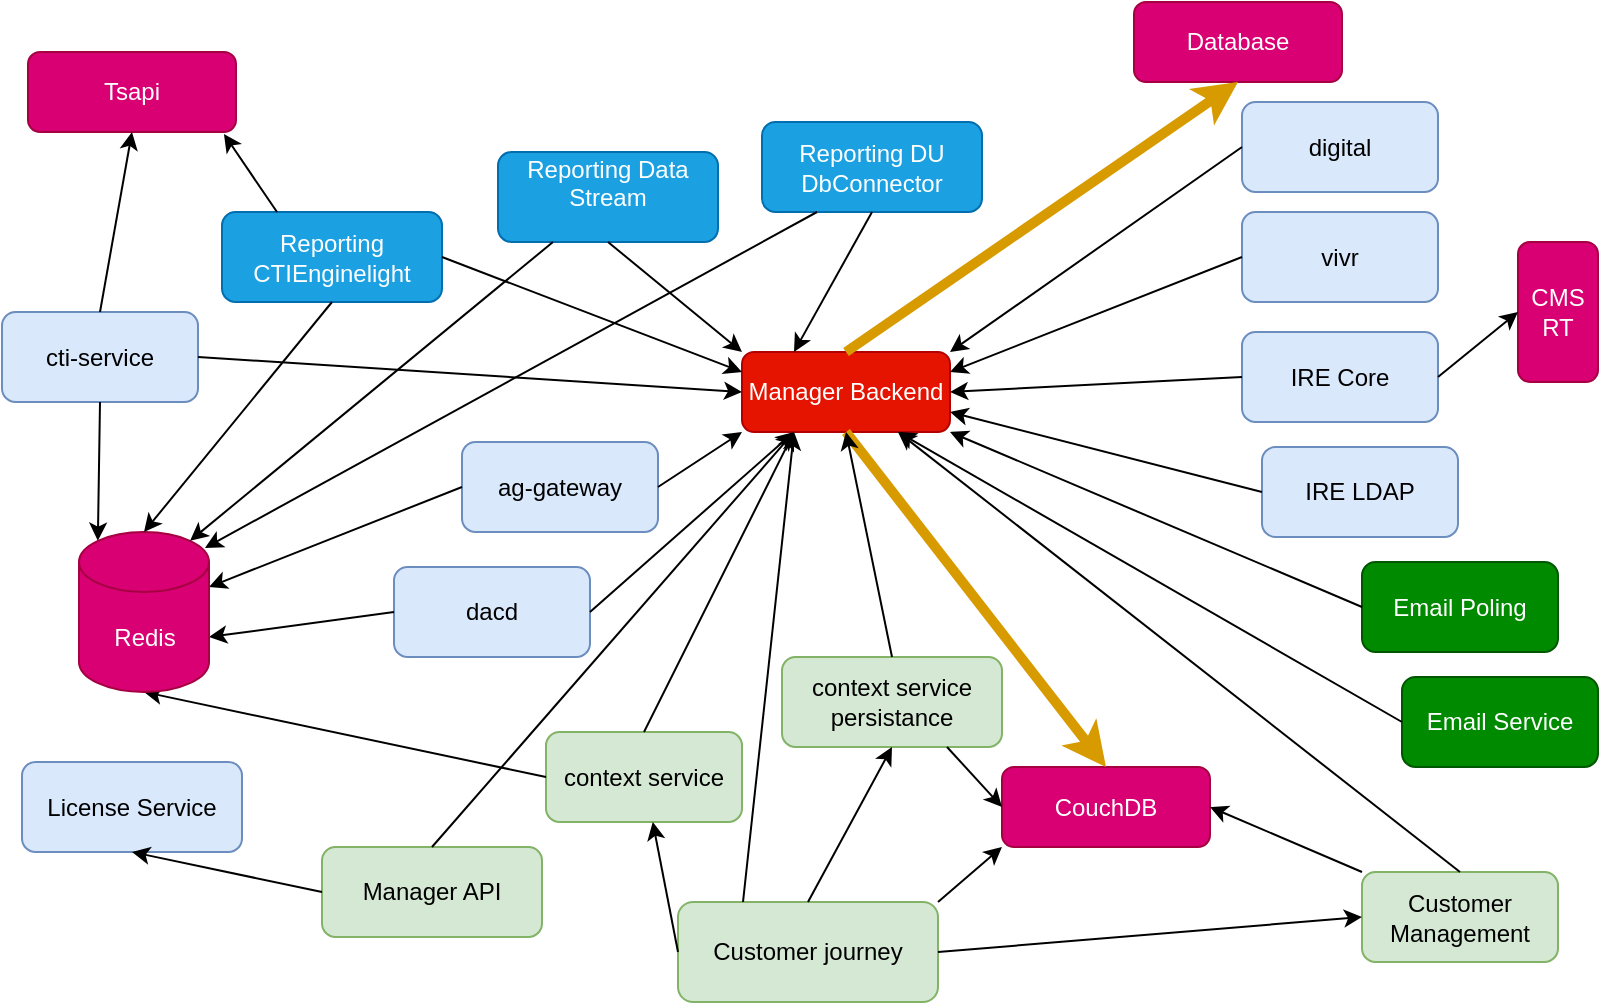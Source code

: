 <mxfile version="25.0.3">
  <diagram name="Page-1" id="WQPqMdeyKdulp-aRrnpO">
    <mxGraphModel dx="1434" dy="1930" grid="1" gridSize="10" guides="1" tooltips="1" connect="1" arrows="1" fold="1" page="1" pageScale="1" pageWidth="827" pageHeight="1169" math="0" shadow="0">
      <root>
        <mxCell id="0" />
        <mxCell id="1" parent="0" />
        <mxCell id="NRnYJko5um5GgNG7eBxP-1" value="Database" style="rounded=1;whiteSpace=wrap;html=1;fillColor=#d80073;strokeColor=#A50040;fontColor=#ffffff;" vertex="1" parent="1">
          <mxGeometry x="576" y="-5" width="104" height="40" as="geometry" />
        </mxCell>
        <mxCell id="NRnYJko5um5GgNG7eBxP-2" value="CouchDB" style="rounded=1;whiteSpace=wrap;html=1;fillColor=#d80073;strokeColor=#A50040;fontColor=#ffffff;" vertex="1" parent="1">
          <mxGeometry x="510" y="377.5" width="104" height="40" as="geometry" />
        </mxCell>
        <mxCell id="NRnYJko5um5GgNG7eBxP-3" value="Manager Backend" style="rounded=1;whiteSpace=wrap;html=1;fillColor=#e51400;strokeColor=#B20000;fontColor=#ffffff;" vertex="1" parent="1">
          <mxGeometry x="380" y="170" width="104" height="40" as="geometry" />
        </mxCell>
        <mxCell id="NRnYJko5um5GgNG7eBxP-8" value="" style="endArrow=classic;html=1;rounded=0;entryX=0.5;entryY=1;entryDx=0;entryDy=0;exitX=0.5;exitY=0;exitDx=0;exitDy=0;fillColor=#ffe6cc;strokeColor=#d79b00;strokeWidth=5;" edge="1" parent="1" source="NRnYJko5um5GgNG7eBxP-3" target="NRnYJko5um5GgNG7eBxP-1">
          <mxGeometry width="50" height="50" relative="1" as="geometry">
            <mxPoint x="230" y="190" as="sourcePoint" />
            <mxPoint x="280" y="140" as="targetPoint" />
          </mxGeometry>
        </mxCell>
        <mxCell id="NRnYJko5um5GgNG7eBxP-9" value="" style="endArrow=classic;html=1;rounded=0;entryX=0.5;entryY=0;entryDx=0;entryDy=0;exitX=0.5;exitY=1;exitDx=0;exitDy=0;strokeWidth=5;fillColor=#ffe6cc;strokeColor=#d79b00;" edge="1" parent="1" source="NRnYJko5um5GgNG7eBxP-3" target="NRnYJko5um5GgNG7eBxP-2">
          <mxGeometry width="50" height="50" relative="1" as="geometry">
            <mxPoint x="388" y="160" as="sourcePoint" />
            <mxPoint x="280" y="100" as="targetPoint" />
          </mxGeometry>
        </mxCell>
        <mxCell id="NRnYJko5um5GgNG7eBxP-10" value="dacd" style="rounded=1;whiteSpace=wrap;html=1;fillColor=#dae8fc;strokeColor=#6c8ebf;" vertex="1" parent="1">
          <mxGeometry x="206" y="277.5" width="98" height="45" as="geometry" />
        </mxCell>
        <mxCell id="NRnYJko5um5GgNG7eBxP-11" value="" style="endArrow=classic;html=1;rounded=0;entryX=0.25;entryY=1;entryDx=0;entryDy=0;exitX=1;exitY=0.5;exitDx=0;exitDy=0;" edge="1" parent="1" source="NRnYJko5um5GgNG7eBxP-10" target="NRnYJko5um5GgNG7eBxP-3">
          <mxGeometry width="50" height="50" relative="1" as="geometry">
            <mxPoint x="290" y="440" as="sourcePoint" />
            <mxPoint x="340" y="390" as="targetPoint" />
          </mxGeometry>
        </mxCell>
        <mxCell id="NRnYJko5um5GgNG7eBxP-12" value="" style="endArrow=classic;html=1;rounded=0;entryX=1;entryY=0;entryDx=0;entryDy=52.5;exitX=0;exitY=0.5;exitDx=0;exitDy=0;entryPerimeter=0;" edge="1" parent="1" source="NRnYJko5um5GgNG7eBxP-10" target="NRnYJko5um5GgNG7eBxP-65">
          <mxGeometry width="50" height="50" relative="1" as="geometry">
            <mxPoint x="500" y="270" as="sourcePoint" />
            <mxPoint x="324" y="220" as="targetPoint" />
          </mxGeometry>
        </mxCell>
        <mxCell id="NRnYJko5um5GgNG7eBxP-13" value="ag-gateway" style="rounded=1;whiteSpace=wrap;html=1;fillColor=#dae8fc;strokeColor=#6c8ebf;" vertex="1" parent="1">
          <mxGeometry x="240" y="215" width="98" height="45" as="geometry" />
        </mxCell>
        <mxCell id="NRnYJko5um5GgNG7eBxP-14" value="" style="endArrow=classic;html=1;rounded=0;entryX=0;entryY=1;entryDx=0;entryDy=0;exitX=1;exitY=0.5;exitDx=0;exitDy=0;" edge="1" parent="1" source="NRnYJko5um5GgNG7eBxP-13" target="NRnYJko5um5GgNG7eBxP-3">
          <mxGeometry width="50" height="50" relative="1" as="geometry">
            <mxPoint x="500" y="293" as="sourcePoint" />
            <mxPoint x="134" y="290" as="targetPoint" />
          </mxGeometry>
        </mxCell>
        <mxCell id="NRnYJko5um5GgNG7eBxP-15" value="" style="endArrow=classic;html=1;rounded=0;entryX=1;entryY=0;entryDx=0;entryDy=27.5;exitX=0;exitY=0.5;exitDx=0;exitDy=0;entryPerimeter=0;" edge="1" parent="1" source="NRnYJko5um5GgNG7eBxP-13" target="NRnYJko5um5GgNG7eBxP-65">
          <mxGeometry width="50" height="50" relative="1" as="geometry">
            <mxPoint x="500" y="350" as="sourcePoint" />
            <mxPoint x="324" y="230" as="targetPoint" />
          </mxGeometry>
        </mxCell>
        <mxCell id="NRnYJko5um5GgNG7eBxP-16" value="Tsapi" style="rounded=1;whiteSpace=wrap;html=1;fillColor=#d80073;strokeColor=#A50040;fontColor=#ffffff;" vertex="1" parent="1">
          <mxGeometry x="23" y="20" width="104" height="40" as="geometry" />
        </mxCell>
        <mxCell id="NRnYJko5um5GgNG7eBxP-17" value="cti-service" style="rounded=1;whiteSpace=wrap;html=1;fillColor=#dae8fc;strokeColor=#6c8ebf;" vertex="1" parent="1">
          <mxGeometry x="10" y="150" width="98" height="45" as="geometry" />
        </mxCell>
        <mxCell id="NRnYJko5um5GgNG7eBxP-18" value="" style="endArrow=classic;html=1;rounded=0;entryX=0;entryY=0.5;entryDx=0;entryDy=0;exitX=1;exitY=0.5;exitDx=0;exitDy=0;" edge="1" parent="1" source="NRnYJko5um5GgNG7eBxP-17" target="NRnYJko5um5GgNG7eBxP-3">
          <mxGeometry width="50" height="50" relative="1" as="geometry">
            <mxPoint x="510" y="363" as="sourcePoint" />
            <mxPoint x="134" y="290" as="targetPoint" />
          </mxGeometry>
        </mxCell>
        <mxCell id="NRnYJko5um5GgNG7eBxP-19" value="" style="endArrow=classic;html=1;rounded=0;entryX=0.145;entryY=0;entryDx=0;entryDy=4.35;exitX=0.5;exitY=1;exitDx=0;exitDy=0;entryPerimeter=0;" edge="1" parent="1" source="NRnYJko5um5GgNG7eBxP-17" target="NRnYJko5um5GgNG7eBxP-65">
          <mxGeometry width="50" height="50" relative="1" as="geometry">
            <mxPoint x="520" y="373" as="sourcePoint" />
            <mxPoint x="144" y="300" as="targetPoint" />
          </mxGeometry>
        </mxCell>
        <mxCell id="NRnYJko5um5GgNG7eBxP-20" value="" style="endArrow=classic;html=1;rounded=0;entryX=0.5;entryY=1;entryDx=0;entryDy=0;exitX=0.5;exitY=0;exitDx=0;exitDy=0;" edge="1" parent="1" source="NRnYJko5um5GgNG7eBxP-17" target="NRnYJko5um5GgNG7eBxP-16">
          <mxGeometry width="50" height="50" relative="1" as="geometry">
            <mxPoint x="190" y="230" as="sourcePoint" />
            <mxPoint x="134" y="300" as="targetPoint" />
          </mxGeometry>
        </mxCell>
        <mxCell id="NRnYJko5um5GgNG7eBxP-21" value="digital" style="rounded=1;whiteSpace=wrap;html=1;fillColor=#dae8fc;strokeColor=#6c8ebf;" vertex="1" parent="1">
          <mxGeometry x="630" y="45" width="98" height="45" as="geometry" />
        </mxCell>
        <mxCell id="NRnYJko5um5GgNG7eBxP-22" value="vivr" style="rounded=1;whiteSpace=wrap;html=1;fillColor=#dae8fc;strokeColor=#6c8ebf;" vertex="1" parent="1">
          <mxGeometry x="630" y="100" width="98" height="45" as="geometry" />
        </mxCell>
        <mxCell id="NRnYJko5um5GgNG7eBxP-23" value="" style="endArrow=classic;html=1;rounded=0;exitX=0;exitY=0.5;exitDx=0;exitDy=0;entryX=1;entryY=0;entryDx=0;entryDy=0;" edge="1" parent="1" source="NRnYJko5um5GgNG7eBxP-21" target="NRnYJko5um5GgNG7eBxP-3">
          <mxGeometry width="50" height="50" relative="1" as="geometry">
            <mxPoint x="790" y="190" as="sourcePoint" />
            <mxPoint x="510" y="150" as="targetPoint" />
          </mxGeometry>
        </mxCell>
        <mxCell id="NRnYJko5um5GgNG7eBxP-24" value="" style="endArrow=classic;html=1;rounded=0;entryX=1;entryY=0.25;entryDx=0;entryDy=0;exitX=0;exitY=0.5;exitDx=0;exitDy=0;" edge="1" parent="1" source="NRnYJko5um5GgNG7eBxP-22" target="NRnYJko5um5GgNG7eBxP-3">
          <mxGeometry width="50" height="50" relative="1" as="geometry">
            <mxPoint x="800" y="200" as="sourcePoint" />
            <mxPoint x="494" y="200" as="targetPoint" />
          </mxGeometry>
        </mxCell>
        <mxCell id="NRnYJko5um5GgNG7eBxP-25" value="context service" style="rounded=1;whiteSpace=wrap;html=1;fillColor=#d5e8d4;strokeColor=#82b366;" vertex="1" parent="1">
          <mxGeometry x="282" y="360" width="98" height="45" as="geometry" />
        </mxCell>
        <mxCell id="NRnYJko5um5GgNG7eBxP-26" value="" style="endArrow=classic;html=1;rounded=0;entryX=0.5;entryY=1;entryDx=0;entryDy=0;exitX=0;exitY=0.5;exitDx=0;exitDy=0;entryPerimeter=0;" edge="1" parent="1" source="NRnYJko5um5GgNG7eBxP-25" target="NRnYJko5um5GgNG7eBxP-65">
          <mxGeometry width="50" height="50" relative="1" as="geometry">
            <mxPoint x="119" y="340" as="sourcePoint" />
            <mxPoint x="442" y="220" as="targetPoint" />
          </mxGeometry>
        </mxCell>
        <mxCell id="NRnYJko5um5GgNG7eBxP-27" value="context service persistance" style="rounded=1;whiteSpace=wrap;html=1;fillColor=#d5e8d4;strokeColor=#82b366;" vertex="1" parent="1">
          <mxGeometry x="400" y="322.5" width="110" height="45" as="geometry" />
        </mxCell>
        <mxCell id="NRnYJko5um5GgNG7eBxP-28" value="" style="endArrow=classic;html=1;rounded=0;entryX=0;entryY=0.5;entryDx=0;entryDy=0;exitX=0.75;exitY=1;exitDx=0;exitDy=0;" edge="1" parent="1" source="NRnYJko5um5GgNG7eBxP-27" target="NRnYJko5um5GgNG7eBxP-2">
          <mxGeometry width="50" height="50" relative="1" as="geometry">
            <mxPoint x="119" y="450" as="sourcePoint" />
            <mxPoint x="236" y="223" as="targetPoint" />
          </mxGeometry>
        </mxCell>
        <mxCell id="NRnYJko5um5GgNG7eBxP-29" value="Customer journey" style="rounded=1;whiteSpace=wrap;html=1;fillColor=#d5e8d4;strokeColor=#82b366;" vertex="1" parent="1">
          <mxGeometry x="348" y="445" width="130" height="50" as="geometry" />
        </mxCell>
        <mxCell id="NRnYJko5um5GgNG7eBxP-30" value="" style="endArrow=classic;html=1;rounded=0;entryX=0;entryY=1;entryDx=0;entryDy=0;exitX=1;exitY=0;exitDx=0;exitDy=0;" edge="1" parent="1" source="NRnYJko5um5GgNG7eBxP-29" target="NRnYJko5um5GgNG7eBxP-2">
          <mxGeometry width="50" height="50" relative="1" as="geometry">
            <mxPoint x="183" y="520" as="sourcePoint" />
            <mxPoint x="598" y="150" as="targetPoint" />
          </mxGeometry>
        </mxCell>
        <mxCell id="NRnYJko5um5GgNG7eBxP-31" value="Customer Management" style="rounded=1;whiteSpace=wrap;html=1;fillColor=#d5e8d4;strokeColor=#82b366;" vertex="1" parent="1">
          <mxGeometry x="690" y="430" width="98" height="45" as="geometry" />
        </mxCell>
        <mxCell id="NRnYJko5um5GgNG7eBxP-32" value="" style="endArrow=classic;html=1;rounded=0;entryX=1;entryY=0.5;entryDx=0;entryDy=0;exitX=0;exitY=0;exitDx=0;exitDy=0;" edge="1" parent="1" source="NRnYJko5um5GgNG7eBxP-31" target="NRnYJko5um5GgNG7eBxP-2">
          <mxGeometry width="50" height="50" relative="1" as="geometry">
            <mxPoint x="507" y="470" as="sourcePoint" />
            <mxPoint x="618" y="150" as="targetPoint" />
          </mxGeometry>
        </mxCell>
        <mxCell id="NRnYJko5um5GgNG7eBxP-33" value="" style="endArrow=classic;html=1;rounded=0;entryX=0;entryY=0.5;entryDx=0;entryDy=0;exitX=1;exitY=0.5;exitDx=0;exitDy=0;" edge="1" parent="1" source="NRnYJko5um5GgNG7eBxP-29" target="NRnYJko5um5GgNG7eBxP-31">
          <mxGeometry width="50" height="50" relative="1" as="geometry">
            <mxPoint x="567" y="660" as="sourcePoint" />
            <mxPoint x="520" y="540" as="targetPoint" />
          </mxGeometry>
        </mxCell>
        <mxCell id="NRnYJko5um5GgNG7eBxP-34" value="" style="endArrow=classic;html=1;rounded=0;exitX=0;exitY=0.5;exitDx=0;exitDy=0;" edge="1" parent="1" source="NRnYJko5um5GgNG7eBxP-29" target="NRnYJko5um5GgNG7eBxP-25">
          <mxGeometry width="50" height="50" relative="1" as="geometry">
            <mxPoint x="507" y="495" as="sourcePoint" />
            <mxPoint x="570" y="493" as="targetPoint" />
          </mxGeometry>
        </mxCell>
        <mxCell id="NRnYJko5um5GgNG7eBxP-35" value="" style="endArrow=classic;html=1;rounded=0;exitX=0.5;exitY=0;exitDx=0;exitDy=0;entryX=0.5;entryY=1;entryDx=0;entryDy=0;" edge="1" parent="1" source="NRnYJko5um5GgNG7eBxP-29" target="NRnYJko5um5GgNG7eBxP-27">
          <mxGeometry width="50" height="50" relative="1" as="geometry">
            <mxPoint x="367" y="568" as="sourcePoint" />
            <mxPoint x="210" y="540" as="targetPoint" />
          </mxGeometry>
        </mxCell>
        <mxCell id="NRnYJko5um5GgNG7eBxP-37" value="Manager API" style="rounded=1;whiteSpace=wrap;html=1;fillColor=#d5e8d4;strokeColor=#82b366;" vertex="1" parent="1">
          <mxGeometry x="170" y="417.5" width="110" height="45" as="geometry" />
        </mxCell>
        <mxCell id="NRnYJko5um5GgNG7eBxP-38" value="License Service" style="rounded=1;whiteSpace=wrap;html=1;fillColor=#dae8fc;strokeColor=#6c8ebf;" vertex="1" parent="1">
          <mxGeometry x="20" y="375" width="110" height="45" as="geometry" />
        </mxCell>
        <mxCell id="NRnYJko5um5GgNG7eBxP-39" value="" style="endArrow=classic;html=1;rounded=0;exitX=0;exitY=0.5;exitDx=0;exitDy=0;entryX=0.5;entryY=1;entryDx=0;entryDy=0;" edge="1" parent="1" source="NRnYJko5um5GgNG7eBxP-37" target="NRnYJko5um5GgNG7eBxP-38">
          <mxGeometry width="50" height="50" relative="1" as="geometry">
            <mxPoint x="377" y="508" as="sourcePoint" />
            <mxPoint x="174" y="558" as="targetPoint" />
          </mxGeometry>
        </mxCell>
        <mxCell id="NRnYJko5um5GgNG7eBxP-40" value="IRE Core" style="rounded=1;whiteSpace=wrap;html=1;fillColor=#dae8fc;strokeColor=#6c8ebf;" vertex="1" parent="1">
          <mxGeometry x="630" y="160" width="98" height="45" as="geometry" />
        </mxCell>
        <mxCell id="NRnYJko5um5GgNG7eBxP-41" value="IRE LDAP" style="rounded=1;whiteSpace=wrap;html=1;fillColor=#dae8fc;strokeColor=#6c8ebf;" vertex="1" parent="1">
          <mxGeometry x="640" y="217.5" width="98" height="45" as="geometry" />
        </mxCell>
        <mxCell id="NRnYJko5um5GgNG7eBxP-42" value="" style="endArrow=classic;html=1;rounded=0;entryX=1;entryY=0.5;entryDx=0;entryDy=0;exitX=0;exitY=0.5;exitDx=0;exitDy=0;" edge="1" parent="1" source="NRnYJko5um5GgNG7eBxP-40" target="NRnYJko5um5GgNG7eBxP-3">
          <mxGeometry width="50" height="50" relative="1" as="geometry">
            <mxPoint x="702" y="273" as="sourcePoint" />
            <mxPoint x="494" y="210" as="targetPoint" />
          </mxGeometry>
        </mxCell>
        <mxCell id="NRnYJko5um5GgNG7eBxP-43" value="" style="endArrow=classic;html=1;rounded=0;entryX=1;entryY=0.75;entryDx=0;entryDy=0;exitX=0;exitY=0.5;exitDx=0;exitDy=0;" edge="1" parent="1" source="NRnYJko5um5GgNG7eBxP-41" target="NRnYJko5um5GgNG7eBxP-3">
          <mxGeometry width="50" height="50" relative="1" as="geometry">
            <mxPoint x="702" y="333" as="sourcePoint" />
            <mxPoint x="494" y="210" as="targetPoint" />
          </mxGeometry>
        </mxCell>
        <mxCell id="NRnYJko5um5GgNG7eBxP-44" value="CMS RT" style="rounded=1;whiteSpace=wrap;html=1;fillColor=#d80073;strokeColor=#A50040;fontColor=#ffffff;" vertex="1" parent="1">
          <mxGeometry x="768" y="115" width="40" height="70" as="geometry" />
        </mxCell>
        <mxCell id="NRnYJko5um5GgNG7eBxP-45" value="" style="endArrow=classic;html=1;rounded=0;exitX=1;exitY=0.5;exitDx=0;exitDy=0;entryX=0;entryY=0.5;entryDx=0;entryDy=0;" edge="1" parent="1" source="NRnYJko5um5GgNG7eBxP-40" target="NRnYJko5um5GgNG7eBxP-44">
          <mxGeometry width="50" height="50" relative="1" as="geometry">
            <mxPoint x="860" y="420" as="sourcePoint" />
            <mxPoint x="890" y="350" as="targetPoint" />
          </mxGeometry>
        </mxCell>
        <mxCell id="NRnYJko5um5GgNG7eBxP-46" value="Email Poling" style="rounded=1;whiteSpace=wrap;html=1;fillColor=#008a00;fontColor=#ffffff;strokeColor=#005700;" vertex="1" parent="1">
          <mxGeometry x="690" y="275" width="98" height="45" as="geometry" />
        </mxCell>
        <mxCell id="NRnYJko5um5GgNG7eBxP-47" value="Email Service" style="rounded=1;whiteSpace=wrap;html=1;fillColor=#008a00;fontColor=#ffffff;strokeColor=#005700;" vertex="1" parent="1">
          <mxGeometry x="710" y="332.5" width="98" height="45" as="geometry" />
        </mxCell>
        <mxCell id="NRnYJko5um5GgNG7eBxP-48" value="" style="endArrow=classic;html=1;rounded=0;entryX=1;entryY=1;entryDx=0;entryDy=0;exitX=0;exitY=0.5;exitDx=0;exitDy=0;" edge="1" parent="1" source="NRnYJko5um5GgNG7eBxP-46" target="NRnYJko5um5GgNG7eBxP-3">
          <mxGeometry width="50" height="50" relative="1" as="geometry">
            <mxPoint x="770" y="403" as="sourcePoint" />
            <mxPoint x="468" y="220" as="targetPoint" />
          </mxGeometry>
        </mxCell>
        <mxCell id="NRnYJko5um5GgNG7eBxP-49" value="" style="endArrow=classic;html=1;rounded=0;exitX=0;exitY=0.5;exitDx=0;exitDy=0;entryX=0.75;entryY=1;entryDx=0;entryDy=0;" edge="1" parent="1" source="NRnYJko5um5GgNG7eBxP-47" target="NRnYJko5um5GgNG7eBxP-3">
          <mxGeometry width="50" height="50" relative="1" as="geometry">
            <mxPoint x="770" y="473" as="sourcePoint" />
            <mxPoint x="550" y="320" as="targetPoint" />
          </mxGeometry>
        </mxCell>
        <mxCell id="NRnYJko5um5GgNG7eBxP-50" value="Reporting Data Stream&lt;div&gt;&lt;br&gt;&lt;/div&gt;" style="rounded=1;whiteSpace=wrap;html=1;fillColor=#1ba1e2;fontColor=#ffffff;strokeColor=#006EAF;" vertex="1" parent="1">
          <mxGeometry x="258" y="70" width="110" height="45" as="geometry" />
        </mxCell>
        <mxCell id="NRnYJko5um5GgNG7eBxP-51" value="Reporting CTIEnginelight" style="rounded=1;whiteSpace=wrap;html=1;fillColor=#1ba1e2;fontColor=#ffffff;strokeColor=#006EAF;" vertex="1" parent="1">
          <mxGeometry x="120" y="100" width="110" height="45" as="geometry" />
        </mxCell>
        <mxCell id="NRnYJko5um5GgNG7eBxP-52" value="Reporting DU DbConnector" style="rounded=1;whiteSpace=wrap;html=1;fillColor=#1ba1e2;fontColor=#ffffff;strokeColor=#006EAF;" vertex="1" parent="1">
          <mxGeometry x="390" y="55" width="110" height="45" as="geometry" />
        </mxCell>
        <mxCell id="NRnYJko5um5GgNG7eBxP-53" value="" style="endArrow=classic;html=1;rounded=0;entryX=0;entryY=0.25;entryDx=0;entryDy=0;exitX=1;exitY=0.5;exitDx=0;exitDy=0;" edge="1" parent="1" source="NRnYJko5um5GgNG7eBxP-51" target="NRnYJko5um5GgNG7eBxP-3">
          <mxGeometry width="50" height="50" relative="1" as="geometry">
            <mxPoint x="442" y="180" as="sourcePoint" />
            <mxPoint x="616" y="48" as="targetPoint" />
          </mxGeometry>
        </mxCell>
        <mxCell id="NRnYJko5um5GgNG7eBxP-54" value="" style="endArrow=classic;html=1;rounded=0;entryX=0.25;entryY=0;entryDx=0;entryDy=0;exitX=0.5;exitY=1;exitDx=0;exitDy=0;" edge="1" parent="1" source="NRnYJko5um5GgNG7eBxP-52" target="NRnYJko5um5GgNG7eBxP-3">
          <mxGeometry width="50" height="50" relative="1" as="geometry">
            <mxPoint x="405" y="45" as="sourcePoint" />
            <mxPoint x="442" y="180" as="targetPoint" />
          </mxGeometry>
        </mxCell>
        <mxCell id="NRnYJko5um5GgNG7eBxP-55" value="" style="endArrow=classic;html=1;rounded=0;entryX=0;entryY=0;entryDx=0;entryDy=0;exitX=0.5;exitY=1;exitDx=0;exitDy=0;" edge="1" parent="1" source="NRnYJko5um5GgNG7eBxP-50" target="NRnYJko5um5GgNG7eBxP-3">
          <mxGeometry width="50" height="50" relative="1" as="geometry">
            <mxPoint x="335" y="40" as="sourcePoint" />
            <mxPoint x="416" y="180" as="targetPoint" />
          </mxGeometry>
        </mxCell>
        <mxCell id="NRnYJko5um5GgNG7eBxP-56" value="" style="endArrow=classic;html=1;rounded=0;exitX=0.25;exitY=0;exitDx=0;exitDy=0;entryX=0.942;entryY=1.025;entryDx=0;entryDy=0;entryPerimeter=0;" edge="1" parent="1" source="NRnYJko5um5GgNG7eBxP-51" target="NRnYJko5um5GgNG7eBxP-16">
          <mxGeometry width="50" height="50" relative="1" as="geometry">
            <mxPoint x="85" y="50" as="sourcePoint" />
            <mxPoint x="390" y="190" as="targetPoint" />
          </mxGeometry>
        </mxCell>
        <mxCell id="NRnYJko5um5GgNG7eBxP-65" value="Redis" style="shape=cylinder3;whiteSpace=wrap;html=1;boundedLbl=1;backgroundOutline=1;size=15;fillColor=#d80073;strokeColor=#A50040;fontColor=#ffffff;" vertex="1" parent="1">
          <mxGeometry x="48.5" y="260" width="65" height="80" as="geometry" />
        </mxCell>
        <mxCell id="NRnYJko5um5GgNG7eBxP-66" value="" style="endArrow=classic;html=1;rounded=0;entryX=0.855;entryY=0;entryDx=0;entryDy=4.35;exitX=0.25;exitY=1;exitDx=0;exitDy=0;entryPerimeter=0;" edge="1" parent="1" source="NRnYJko5um5GgNG7eBxP-50" target="NRnYJko5um5GgNG7eBxP-65">
          <mxGeometry width="50" height="50" relative="1" as="geometry">
            <mxPoint x="140" y="200" as="sourcePoint" />
            <mxPoint x="390" y="200" as="targetPoint" />
          </mxGeometry>
        </mxCell>
        <mxCell id="NRnYJko5um5GgNG7eBxP-67" value="" style="endArrow=classic;html=1;rounded=0;entryX=0.969;entryY=0.1;entryDx=0;entryDy=0;exitX=0.25;exitY=1;exitDx=0;exitDy=0;entryPerimeter=0;" edge="1" parent="1" source="NRnYJko5um5GgNG7eBxP-52" target="NRnYJko5um5GgNG7eBxP-65">
          <mxGeometry width="50" height="50" relative="1" as="geometry">
            <mxPoint x="296" y="125" as="sourcePoint" />
            <mxPoint x="150" y="270" as="targetPoint" />
          </mxGeometry>
        </mxCell>
        <mxCell id="NRnYJko5um5GgNG7eBxP-68" value="" style="endArrow=classic;html=1;rounded=0;entryX=0.5;entryY=0;entryDx=0;entryDy=0;exitX=0.5;exitY=1;exitDx=0;exitDy=0;entryPerimeter=0;" edge="1" parent="1" source="NRnYJko5um5GgNG7eBxP-51" target="NRnYJko5um5GgNG7eBxP-65">
          <mxGeometry width="50" height="50" relative="1" as="geometry">
            <mxPoint x="296" y="125" as="sourcePoint" />
            <mxPoint x="150" y="270" as="targetPoint" />
          </mxGeometry>
        </mxCell>
        <mxCell id="NRnYJko5um5GgNG7eBxP-70" value="" style="endArrow=classic;html=1;rounded=0;entryX=0.5;entryY=1;entryDx=0;entryDy=0;exitX=0.5;exitY=0;exitDx=0;exitDy=0;" edge="1" parent="1" source="NRnYJko5um5GgNG7eBxP-27" target="NRnYJko5um5GgNG7eBxP-3">
          <mxGeometry width="50" height="50" relative="1" as="geometry">
            <mxPoint x="314" y="310" as="sourcePoint" />
            <mxPoint x="416" y="220" as="targetPoint" />
          </mxGeometry>
        </mxCell>
        <mxCell id="NRnYJko5um5GgNG7eBxP-71" value="" style="endArrow=classic;html=1;rounded=0;entryX=0.25;entryY=1;entryDx=0;entryDy=0;exitX=0.5;exitY=0;exitDx=0;exitDy=0;" edge="1" parent="1" source="NRnYJko5um5GgNG7eBxP-25" target="NRnYJko5um5GgNG7eBxP-3">
          <mxGeometry width="50" height="50" relative="1" as="geometry">
            <mxPoint x="455" y="333" as="sourcePoint" />
            <mxPoint x="442" y="220" as="targetPoint" />
          </mxGeometry>
        </mxCell>
        <mxCell id="NRnYJko5um5GgNG7eBxP-72" value="" style="endArrow=classic;html=1;rounded=0;entryX=0.25;entryY=1;entryDx=0;entryDy=0;exitX=0.25;exitY=0;exitDx=0;exitDy=0;" edge="1" parent="1" source="NRnYJko5um5GgNG7eBxP-29" target="NRnYJko5um5GgNG7eBxP-3">
          <mxGeometry width="50" height="50" relative="1" as="geometry">
            <mxPoint x="329" y="365" as="sourcePoint" />
            <mxPoint x="416" y="220" as="targetPoint" />
          </mxGeometry>
        </mxCell>
        <mxCell id="NRnYJko5um5GgNG7eBxP-74" value="" style="endArrow=classic;html=1;rounded=0;entryX=0.25;entryY=1;entryDx=0;entryDy=0;exitX=0.5;exitY=0;exitDx=0;exitDy=0;" edge="1" parent="1" source="NRnYJko5um5GgNG7eBxP-37" target="NRnYJko5um5GgNG7eBxP-3">
          <mxGeometry width="50" height="50" relative="1" as="geometry">
            <mxPoint x="365" y="430" as="sourcePoint" />
            <mxPoint x="390" y="195" as="targetPoint" />
          </mxGeometry>
        </mxCell>
        <mxCell id="NRnYJko5um5GgNG7eBxP-75" value="" style="endArrow=classic;html=1;rounded=0;exitX=0.5;exitY=0;exitDx=0;exitDy=0;entryX=0.75;entryY=1;entryDx=0;entryDy=0;" edge="1" parent="1" source="NRnYJko5um5GgNG7eBxP-31" target="NRnYJko5um5GgNG7eBxP-3">
          <mxGeometry width="50" height="50" relative="1" as="geometry">
            <mxPoint x="792" y="383" as="sourcePoint" />
            <mxPoint x="468" y="220" as="targetPoint" />
          </mxGeometry>
        </mxCell>
      </root>
    </mxGraphModel>
  </diagram>
</mxfile>
